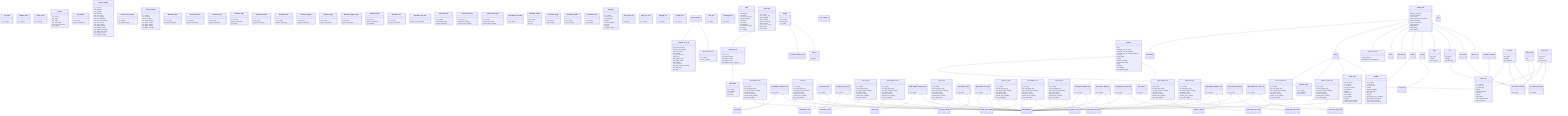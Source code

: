 classDiagram
	class Area_audio
	Area_audio: +is_xr_class()
	class Pickable_audio
	Pickable_audio: +is_xr_class()
	class Surface_audio
	Surface_audio: +is_xr_class()
	class Vignette
	Vignette: +set_radius()
	Vignette: +set_fade()
	Vignette: +set_steps()
	Vignette: +set_auto_adjust()
	Vignette: +set_auto_rotation_limit()
	Vignette: +is_xr_class()
	class Fall_damage
	Fall_damage: +is_xr_class()
	Fall_damage: +physics_movement()
	class Function_pickup
	Function_pickup: +is_xr_class()
	Function_pickup: +get_controller()
	Function_pickup: +drop_object()
	class Function_pointer
	Function_pointer: +is_xr_class()
	Function_pointer: +set_enabled()
	Function_pointer: +set_y_offset()
	Function_pointer: +set_distance()
	Function_pointer: +set_show_laser()
	Function_pointer: +set_laser_length()
	Function_pointer: +set_laser_material()
	Function_pointer: +set_laser_hit_material()
	Function_pointer: +set_show_target()
	Function_pointer: +set_target_radius()
	Function_pointer: +set_target_material()
	Function_pointer: +set_collision_mask()
	Function_pointer: +set_collide_with_bodies()
	Function_pointer: +set_collide_with_areas()
	Function_pointer: +set_suppress_radius()
	Function_pointer: +set_suppress_mask()
	class Function_pose_detector
	Function_pose_detector: +is_xr_class()
	Function_pose_detector: +set_collision_mask()
	class Function_teleport
	Function_teleport: +is_xr_class()
	Function_teleport: +set_enabled()
	Function_teleport: +set_arc_texture()
	Function_teleport: +set_target_texture()
	Function_teleport: +set_player_height()
	Function_teleport: +set_player_radius()
	Function_teleport: +set_player_scene()
	Function_teleport: +set_player_material()
	class Movement_climb
	Movement_climb: +is_xr_class()
	Movement_climb: +physics_movement()
	class Movement_crouch
	Movement_crouch: +is_xr_class()
	Movement_crouch: +physics_movement()
	class Movement_direct
	Movement_direct: +is_xr_class()
	Movement_direct: +physics_movement()
	class Movement_flight
	Movement_flight: +is_xr_class()
	Movement_flight: +physics_movement()
	Movement_flight: +set_flying()
	class Movement_footstep
	Movement_footstep: +is_xr_class()
	Movement_footstep: +physics_movement()
	class Movement_glide
	Movement_glide: +is_xr_class()
	Movement_glide: +physics_movement()
	class Movement_grapple
	Movement_grapple: +is_xr_class()
	Movement_grapple: +physics_movement()
	class Movement_jump
	Movement_jump: +is_xr_class()
	Movement_jump: +physics_movement()
	class Movement_physical_jump
	Movement_physical_jump: +is_xr_class()
	Movement_physical_jump: +physics_movement()
	class Movement_sprint
	Movement_sprint: +is_xr_class()
	Movement_sprint: +physics_movement()
	Movement_sprint: +set_sprinting()
	class Movement_turn
	Movement_turn: +is_xr_class()
	Movement_turn: +physics_movement()
	class Movement_wall_walk
	Movement_wall_walk: +physics_pre_movement()
	class Movement_wind
	Movement_wind: +is_xr_class()
	Movement_wind: +set_collision_mask()
	Movement_wind: +physics_movement()
	class AnimationPlayer
	class AnimationPlayer
	class Collision_hand_left
	Collision_hand_left: +is_xr_class()
	Collision_hand_left: +add_target_override()
	Collision_hand_left: +remove_target_override()
	class Collision_hand_right
	Collision_hand_right: +is_xr_class()
	Collision_hand_right: +add_target_override()
	Collision_hand_right: +remove_target_override()
	class Left_fullglove_hand
	Left_fullglove_hand <|-- AnimationPlayer
	Left_fullglove_hand <|-- Hand_l.Gltf
	Left_fullglove_hand: +is_xr_class()
	Left_fullglove_hand: +set_hand_blend_tree()
	Left_fullglove_hand: +set_hand_material_override()
	Left_fullglove_hand: +set_default_pose()
	Left_fullglove_hand: +add_pose_override()
	Left_fullglove_hand: +remove_pose_override()
	Left_fullglove_hand: +force_grip_trigger()
	class Left_fullglove_physics_hand
	Left_fullglove_physics_hand <|-- Hand_l.Gltf
	Left_fullglove_physics_hand <|-- AnimationPlayer
	Left_fullglove_physics_hand: +is_xr_class()
	class Left_hand
	Left_hand <|-- Hand_Nails_L.Gltf
	Left_hand <|-- AnimationPlayer
	Left_hand: +is_xr_class()
	Left_hand: +set_hand_blend_tree()
	Left_hand: +set_hand_material_override()
	Left_hand: +set_default_pose()
	Left_hand: +add_pose_override()
	Left_hand: +remove_pose_override()
	Left_hand: +force_grip_trigger()
	class Left_physics_hand
	Left_physics_hand <|-- AnimationPlayer
	Left_physics_hand <|-- Hand_Nails_L.Gltf
	Left_physics_hand: +is_xr_class()
	class Left_physics_tac_glove
	Left_physics_tac_glove <|-- Hand_Glove_L.Gltf
	Left_physics_tac_glove <|-- AnimationPlayer
	Left_physics_tac_glove: +is_xr_class()
	class Left_tac_glove
	Left_tac_glove <|-- Hand_Glove_L.Gltf
	Left_tac_glove <|-- AnimationPlayer
	Left_tac_glove: +is_xr_class()
	Left_tac_glove: +set_hand_blend_tree()
	Left_tac_glove: +set_hand_material_override()
	Left_tac_glove: +set_default_pose()
	Left_tac_glove: +add_pose_override()
	Left_tac_glove: +remove_pose_override()
	Left_tac_glove: +force_grip_trigger()
	class Right_fullglove_hand
	Right_fullglove_hand <|-- Hand_r.Gltf
	Right_fullglove_hand <|-- AnimationPlayer
	Right_fullglove_hand: +is_xr_class()
	Right_fullglove_hand: +set_hand_blend_tree()
	Right_fullglove_hand: +set_hand_material_override()
	Right_fullglove_hand: +set_default_pose()
	Right_fullglove_hand: +add_pose_override()
	Right_fullglove_hand: +remove_pose_override()
	Right_fullglove_hand: +force_grip_trigger()
	class Right_fullglove_physics_hand
	Right_fullglove_physics_hand <|-- Hand_r.Gltf
	Right_fullglove_physics_hand <|-- AnimationPlayer
	Right_fullglove_physics_hand: +is_xr_class()
	class Right_hand
	Right_hand <|-- Hand_Nails_R.Gltf
	Right_hand <|-- AnimationPlayer
	Right_hand: +is_xr_class()
	Right_hand: +set_hand_blend_tree()
	Right_hand: +set_hand_material_override()
	Right_hand: +set_default_pose()
	Right_hand: +add_pose_override()
	Right_hand: +remove_pose_override()
	Right_hand: +force_grip_trigger()
	class Right_physics_hand
	Right_physics_hand <|-- AnimationPlayer
	Right_physics_hand <|-- Hand_Nails_R.Gltf
	Right_physics_hand: +is_xr_class()
	class Right_physics_tac_glove
	Right_physics_tac_glove <|-- AnimationPlayer
	Right_physics_tac_glove <|-- Hand_Glove_R.Gltf
	Right_physics_tac_glove: +is_xr_class()
	class Right_tac_glove
	Right_tac_glove <|-- AnimationPlayer
	Right_tac_glove <|-- Hand_Glove_R.Gltf
	Right_tac_glove: +is_xr_class()
	Right_tac_glove: +set_hand_blend_tree()
	Right_tac_glove: +set_hand_material_override()
	Right_tac_glove: +set_default_pose()
	Right_tac_glove: +add_pose_override()
	Right_tac_glove: +remove_pose_override()
	Right_tac_glove: +force_grip_trigger()
	class Left_fullglove_low
	Left_fullglove_low <|-- AnimationPlayer
	Left_fullglove_low <|-- Hand_low_L.Gltf
	Left_fullglove_low: +is_xr_class()
	Left_fullglove_low: +set_hand_blend_tree()
	Left_fullglove_low: +set_hand_material_override()
	Left_fullglove_low: +set_default_pose()
	Left_fullglove_low: +add_pose_override()
	Left_fullglove_low: +remove_pose_override()
	Left_fullglove_low: +force_grip_trigger()
	class Left_hand_low
	Left_hand_low <|-- Hand_Nails_low_L.Gltf
	Left_hand_low <|-- AnimationPlayer
	Left_hand_low: +is_xr_class()
	Left_hand_low: +set_hand_blend_tree()
	Left_hand_low: +set_hand_material_override()
	Left_hand_low: +set_default_pose()
	Left_hand_low: +add_pose_override()
	Left_hand_low: +remove_pose_override()
	Left_hand_low: +force_grip_trigger()
	class Left_physics_fullglove_low
	Left_physics_fullglove_low <|-- Hand_low_L.Gltf
	Left_physics_fullglove_low <|-- AnimationPlayer
	Left_physics_fullglove_low: +is_xr_class()
	class Left_physics_hand_low
	Left_physics_hand_low <|-- AnimationPlayer
	Left_physics_hand_low <|-- Hand_Nails_low_L.Gltf
	Left_physics_hand_low: +is_xr_class()
	class Left_physics_tac_glove_low
	Left_physics_tac_glove_low <|-- AnimationPlayer
	Left_physics_tac_glove_low <|-- Hand_Glove_low_L.Gltf
	Left_physics_tac_glove_low: +is_xr_class()
	class Left_tac_glove_low
	Left_tac_glove_low <|-- Hand_Glove_low_L.Gltf
	Left_tac_glove_low <|-- AnimationPlayer
	Left_tac_glove_low: +is_xr_class()
	Left_tac_glove_low: +set_hand_blend_tree()
	Left_tac_glove_low: +set_hand_material_override()
	Left_tac_glove_low: +set_default_pose()
	Left_tac_glove_low: +add_pose_override()
	Left_tac_glove_low: +remove_pose_override()
	Left_tac_glove_low: +force_grip_trigger()
	class Right_fullglove_low
	Right_fullglove_low <|-- AnimationPlayer
	Right_fullglove_low <|-- Hand_low_R.Gltf
	Right_fullglove_low: +is_xr_class()
	Right_fullglove_low: +set_hand_blend_tree()
	Right_fullglove_low: +set_hand_material_override()
	Right_fullglove_low: +set_default_pose()
	Right_fullglove_low: +add_pose_override()
	Right_fullglove_low: +remove_pose_override()
	Right_fullglove_low: +force_grip_trigger()
	class Right_hand_low
	Right_hand_low <|-- AnimationPlayer
	Right_hand_low <|-- Hand_Nails_low_R.Gltf
	Right_hand_low: +is_xr_class()
	Right_hand_low: +set_hand_blend_tree()
	Right_hand_low: +set_hand_material_override()
	Right_hand_low: +set_default_pose()
	Right_hand_low: +add_pose_override()
	Right_hand_low: +remove_pose_override()
	Right_hand_low: +force_grip_trigger()
	class Right_physics_fullglove_low
	Right_physics_fullglove_low <|-- AnimationPlayer
	Right_physics_fullglove_low <|-- Hand_low_R.Gltf
	Right_physics_fullglove_low: +is_xr_class()
	class Right_physics_hand_low
	Right_physics_hand_low <|-- AnimationPlayer
	Right_physics_hand_low <|-- Hand_Nails_low_R.Gltf
	Right_physics_hand_low: +is_xr_class()
	class Right_physics_tac_glove_low
	Right_physics_tac_glove_low <|-- AnimationPlayer
	Right_physics_tac_glove_low <|-- Hand_Glove_low_R.Gltf
	Right_physics_tac_glove_low: +is_xr_class()
	class Right_tac_glove_low
	Right_tac_glove_low <|-- Hand_Glove_low_R.Gltf
	Right_tac_glove_low <|-- AnimationPlayer
	Right_tac_glove_low: +is_xr_class()
	Right_tac_glove_low: +set_hand_blend_tree()
	Right_tac_glove_low: +set_hand_material_override()
	Right_tac_glove_low: +set_default_pose()
	Right_tac_glove_low: +add_pose_override()
	Right_tac_glove_low: +remove_pose_override()
	Right_tac_glove_low: +force_grip_trigger()
	class Interactable_area_button
	Interactable_area_button: +is_xr_class()
	class Interactable_handle
	Interactable_handle: +is_xr_class()
	Interactable_handle: +pick_up()
	Interactable_handle: +let_go()
	class Interactable_hinge
	Interactable_hinge: +is_xr_class()
	Interactable_hinge: +move_hinge()
	class Interactable_joystick
	Interactable_joystick: +is_xr_class()
	Interactable_joystick: +move_joystick()
	class Interactable_slider
	Interactable_slider: +is_xr_class()
	Interactable_slider: +move_slider()
	class Hold_button
	Hold_button: +is_xr_class()
	Hold_button: +set_enabled()
	Hold_button: +set_size()
	Hold_button: +set_color()
	class Vr_common_shader_cache
	class Climbable
	Climbable: +is_xr_class()
	Climbable: +is_picked_up()
	Climbable: +can_pick_up()
	Climbable: +action()
	Climbable: +request_highlight()
	Climbable: +pick_up()
	Climbable: +let_go()
	Climbable: +get_grab_handle()
	class Grab_point_hand_left
	Grab_point_hand_left: +can_grab()
	class Grab_point_hand_right
	Grab_point_hand_right: +can_grab()
	class Grab_point_snap
	Grab_point_snap: +can_grab()
	class Hand_pose_area
	Hand_pose_area: +is_xr_class()
	class Highlight_ring
	Highlight_ring: +is_xr_class()
	class Virtual_keyboard_2d
	Virtual_keyboard_2d: +is_xr_class()
	Virtual_keyboard_2d: +on_key_pressed()
	class Pickable
	Pickable: +is_xr_class()
	Pickable: +can_pick_up()
	Pickable: +is_picked_up()
	Pickable: +action()
	Pickable: +request_highlight()
	Pickable: +drop_and_free()
	Pickable: +pick_up()
	Pickable: +let_go()
	Pickable: +get_picked_up_by_controller()
	Pickable: +get_picked_up_by_hand()
	Pickable: +get_active_grab_point()
	Pickable: +switch_active_grab_point()
	class Snap_zone
	Snap_zone: +is_xr_class()
	Snap_zone: +can_pick_up()
	Snap_zone: +is_picked_up()
	Snap_zone: +action()
	Snap_zone: +request_highlight()
	Snap_zone: +pick_up()
	Snap_zone: +let_go()
	Snap_zone: +drop_object()
	Snap_zone: +has_snapped_object()
	Snap_zone: +pick_up_object()
	class Teleport_area
	Teleport_area: +is_xr_class()
	class Viewport_2d_in_3d
	Viewport_2d_in_3d: +get_scene_instance()
	Viewport_2d_in_3d: +connect_scene_signal()
	Viewport_2d_in_3d: +set_screen_size()
	Viewport_2d_in_3d: +set_enabled()
	Viewport_2d_in_3d: +set_collision_layer()
	Viewport_2d_in_3d: +set_scene()
	Viewport_2d_in_3d: +set_viewport_size()
	Viewport_2d_in_3d: +set_update_mode()
	Viewport_2d_in_3d: +set_material()
	Viewport_2d_in_3d: +set_transparent()
	Viewport_2d_in_3d: +set_alpha_scissor_threshold()
	Viewport_2d_in_3d: +set_unshaded()
	Viewport_2d_in_3d: +set_filter()
	class Virtual_keyboard
	Virtual_keyboard <|-- Viewport_2d_in_3d
	Virtual_keyboard <|-- Virtual_keyboard_2d
	class Wind_area
	Wind_area: +is_xr_class()
	class Ground_physics
	Ground_physics: +is_xr_class()
	class Player_body
	Player_body: +sort_by_order()
	Player_body: +is_xr_class()
	Player_body: +set_enabled()
	Player_body: +set_player_radius()
	Player_body: +set_physics()
	Player_body: +teleport()
	Player_body: +request_jump()
	Player_body: +move_body()
	Player_body: +rotate_player()
	Player_body: +slew_up()
	Player_body: +calibrate_player_height()
	Player_body: +override_player_height()
	class Poke
	Poke: +set_enabled()
	Poke: +set_radius()
	Poke: +set_teleport_distance()
	Poke: +set_push_bodies()
	Poke: +set_layer()
	Poke: +set_mask()
	Poke: +set_stiffness()
	Poke: +set_maximum_force()
	Poke: +set_color()
	Poke: +is_xr_class()
	class Loading_screen
	Loading_screen: +set_camera()
	Loading_screen: +set_follow_camera()
	Loading_screen: +set_splash_screen()
	Loading_screen: +set_progress_bar()
	Loading_screen: +set_enable_press_to_continue()
	Loading_screen <|-- Hold_button
	class Scene_base
	Scene_base: +is_xr_class()
	Scene_base: +center_player_on()
	Scene_base: +scene_loaded()
	Scene_base: +scene_visible()
	Scene_base: +scene_pre_exiting()
	Scene_base: +scene_exiting()
	Scene_base: +exit_to_main_menu()
	Scene_base: +load_scene()
	Scene_base: +reset_scene()
	class Staging
	Staging: +is_xr_class()
	Staging: +load_scene()
	Staging: +set_fade()
	Staging <|-- Loading_screen
	Staging <|-- Vr_common_shader_cache
	Staging <|-- Start_xr
	class User_settings_ui
	class Start_xr
	Start_xr: +initialize()
	class Customer
	Customer: +init()
	Customer: +calculate_price_of_order()
	Customer: +calculate_price_of_products()
	Customer: +calculate_price_of_pending_products()
	Customer: +add_tip()
	Customer: +make_order()
	Customer: +leave()
	Customer: +product_received()
	Customer: +find_product_index()
	Customer: +pay()
	Customer: +destroy()
	Customer: +set_location()
	Customer: +find_product_child()
	Customer <|-- Snap_zone
	Customer <|-- Item_request
	class Player
	Player <|-- Left_tac_glove_low
	Player <|-- Function_pickup
	Player <|-- Right_tac_glove_low
	Player <|-- Player_body
	class Environment
	class Testing_level
	Testing_level: +initialize_customers()
	Testing_level: +create_customer()
	Testing_level: +parse_order()
	Testing_level: +create_customer_arrival_timer()
	Testing_level: +spawn_customer()
	Testing_level: +start_arrival_timers()
	Testing_level: +read_json_file()
	Testing_level: +gain_points()
	Testing_level: +lose_points()
	Testing_level: +enter_queue()
	Testing_level <|-- Environment
	Testing_level <|-- Player
	Testing_level <|-- Manual_squeezer
	Testing_level <|-- Water
	Testing_level <|-- Item_source
	Testing_level <|-- Orange
	Testing_level <|-- Lemon
	Testing_level <|-- Apple
	Testing_level <|-- Pear
	Testing_level <|-- Red_straw
	Testing_level <|-- Blue_straw
	class Main
	class Item_request
	Item_request: +set_item()
	class Item_source
	class Automatic_squeezer
	Automatic_squeezer <|-- Snap_zone
	class Manual_squeezer
	Manual_squeezer: +check_rotation()
	Manual_squeezer: +find_body_in_tracked_objects()
	class Water
	class Blue_straw
	class Red_straw
	Red_straw <|-- Grab_point_hand_right
	Red_straw <|-- Grab_point_hand_left
	class Apple
	Apple: +get_price()
	Apple: +equals()
	Apple: +get_instance()
	class Lemon
	class Orange
	Orange <|-- Pickable
	Orange <|-- Orange.Glb
	class Pear
	Pear: +get_price()
	Pear: +equals()
	Pear: +get_instance()
	class Lemonade
	Lemonade: +get_price()
	Lemonade: +equals()
	Lemonade: +get_instance()
	Lemonade <|-- Snap_zone
	Lemonade <|-- Grab_point_hand_left
	Lemonade <|-- Grab_point_hand_right
	class Lemon_juice
	Lemon_juice: +fill()
	Lemon_juice <|-- Grab_point_hand_right
	Lemon_juice <|-- Grab_point_hand_left
	class Orange_juice
	Orange_juice: +get_price()
	Orange_juice: +equals()
	Orange_juice: +get_instance()
	Orange_juice <|-- Snap_zone
	Orange_juice <|-- Grab_point_hand_left
	Orange_juice <|-- Grab_point_hand_right